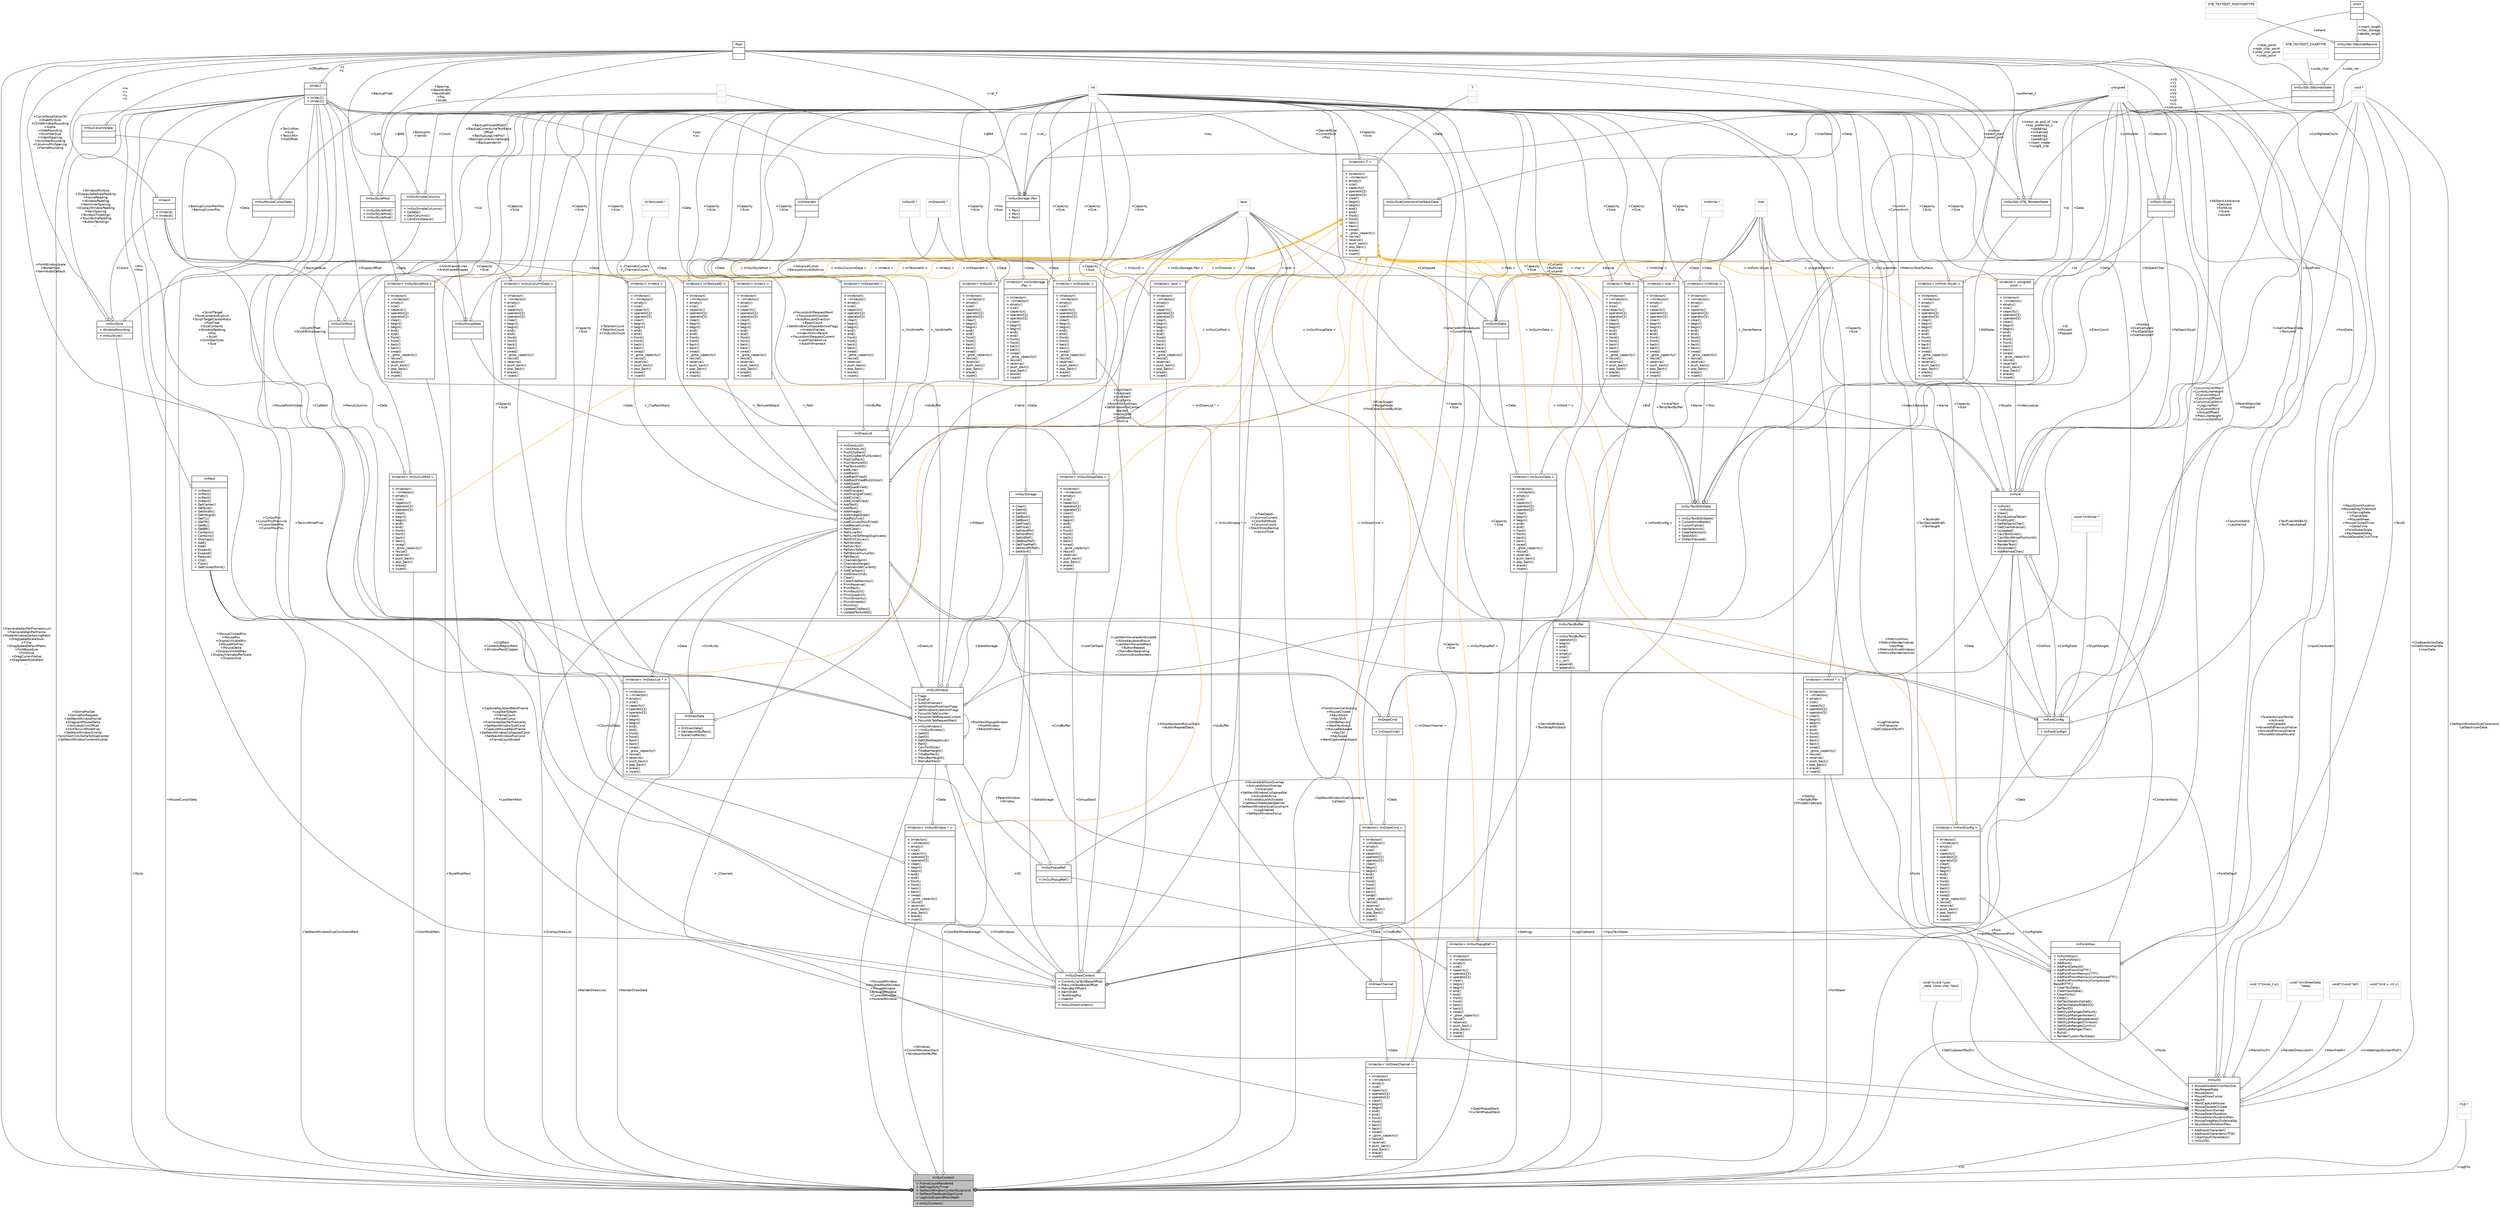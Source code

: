 digraph "ImGuiContext"
{
 // INTERACTIVE_SVG=YES
  bgcolor="transparent";
  edge [fontname="Helvetica",fontsize="10",labelfontname="Helvetica",labelfontsize="10"];
  node [fontname="Helvetica",fontsize="10",shape=record];
  Node1 [label="{ImGuiContext\n|+ FrameCountRendered\l+ SettingsDirtyTimer\l+ SetNextWindowContentSizeCond\l+ SetNextTreeNodeOpenCond\l+ LogAutoExpandMaxDepth\l|+ ImGuiContext()\l}",height=0.2,width=0.4,color="black", fillcolor="grey75", style="filled" fontcolor="black"];
  Node2 -> Node1 [color="grey25",fontsize="10",style="solid",label=" +InputTextState" ,arrowhead="odiamond",fontname="Helvetica"];
  Node2 [label="{ImGuiTextEditState\n||+ ImGuiTextEditState()\l+ CursorAnimReset()\l+ CursorClamp()\l+ HasSelection()\l+ ClearSelection()\l+ SelectAll()\l+ OnKeyPressed()\l}",height=0.2,width=0.4,color="black",URL="$d1/d10/structImGuiTextEditState.html"];
  Node3 -> Node2 [color="grey25",fontsize="10",style="solid",label=" +StbState" ,arrowhead="odiamond",fontname="Helvetica"];
  Node3 [label="{ImGuiStb::STB_TexteditState\n||}",height=0.2,width=0.4,color="black",URL="$d5/d5b/structImGuiStb_1_1STB__TexteditState.html"];
  Node4 -> Node3 [color="grey25",fontsize="10",style="solid",label=" +preferred_x" ,arrowhead="odiamond",fontname="Helvetica"];
  Node4 [label="{float\n||}",height=0.2,width=0.4,color="black",URL="$d4/dc3/classfloat.html"];
  Node5 -> Node3 [color="grey25",fontsize="10",style="solid",label=" +undostate" ,arrowhead="odiamond",fontname="Helvetica"];
  Node5 [label="{ImGuiStb::StbUndoState\n||}",height=0.2,width=0.4,color="black",URL="$db/d54/structImGuiStb_1_1StbUndoState.html"];
  Node6 -> Node5 [color="grey25",fontsize="10",style="solid",label=" +undo_char" ,arrowhead="odiamond",fontname="Helvetica"];
  Node6 [label="{STB_TEXTEDIT_CHARTYPE\n||}",height=0.2,width=0.4,color="grey75"];
  Node7 -> Node5 [color="grey25",fontsize="10",style="solid",label=" +redo_point\n+redo_char_point\n+undo_char_point\n+undo_point" ,arrowhead="odiamond",fontname="Helvetica"];
  Node7 [label="{short\n||}",height=0.2,width=0.4,color="black",URL="$dc/d10/classshort.html"];
  Node8 -> Node5 [color="grey25",fontsize="10",style="solid",label=" +undo_rec" ,arrowhead="odiamond",fontname="Helvetica"];
  Node8 [label="{ImGuiStb::StbUndoRecord\n||}",height=0.2,width=0.4,color="black",URL="$df/daa/structImGuiStb_1_1StbUndoRecord.html"];
  Node7 -> Node8 [color="grey25",fontsize="10",style="solid",label=" +insert_length\n+char_storage\n+delete_length" ,arrowhead="odiamond",fontname="Helvetica"];
  Node9 -> Node8 [color="grey25",fontsize="10",style="solid",label=" +where" ,arrowhead="odiamond",fontname="Helvetica"];
  Node9 [label="{STB_TEXTEDIT_POSITIONTYPE\n||}",height=0.2,width=0.4,color="grey75"];
  Node10 -> Node3 [color="grey25",fontsize="10",style="solid",label=" +cursor\n+select_start\n+select_end" ,arrowhead="odiamond",fontname="Helvetica"];
  Node10 [label="{int\n||}",height=0.2,width=0.4,color="grey75"];
  Node11 -> Node3 [color="grey25",fontsize="10",style="solid",label=" +cursor_at_end_of_line\n+has_preferred_x\n+padding1\n+initialized\n+padding2\n+padding3\n+insert_mode\n+single_line" ,arrowhead="odiamond",fontname="Helvetica"];
  Node11 [label="{unsigned\n||}",height=0.2,width=0.4,color="grey75"];
  Node4 -> Node2 [color="grey25",fontsize="10",style="solid",label=" +ScrollX\n+CursorAnim" ,arrowhead="odiamond",fontname="Helvetica"];
  Node10 -> Node2 [color="grey25",fontsize="10",style="solid",label=" +CurLenA\n+BufSizeA\n+CurLenW" ,arrowhead="odiamond",fontname="Helvetica"];
  Node12 -> Node2 [color="grey25",fontsize="10",style="solid",label=" +SelectedAllMouseLock\n+CursorFollow" ,arrowhead="odiamond",fontname="Helvetica"];
  Node12 [label="{bool\n||}",height=0.2,width=0.4,color="grey75"];
  Node13 -> Node2 [color="grey25",fontsize="10",style="solid",label=" +InitialText\n+TempTextBuffer" ,arrowhead="odiamond",fontname="Helvetica"];
  Node13 [label="{ImVector\< char \>\n||+ ImVector()\l+ ~ImVector()\l+ empty()\l+ size()\l+ capacity()\l+ operator[]()\l+ operator[]()\l+ clear()\l+ begin()\l+ begin()\l+ end()\l+ end()\l+ front()\l+ front()\l+ back()\l+ back()\l+ swap()\l+ _grow_capacity()\l+ resize()\l+ reserve()\l+ push_back()\l+ pop_back()\l+ erase()\l+ insert()\l}",height=0.2,width=0.4,color="black",URL="$d3/d32/classImVector.html"];
  Node14 -> Node13 [color="grey25",fontsize="10",style="solid",label=" +Data" ,arrowhead="odiamond",fontname="Helvetica"];
  Node14 [label="{char\n||}",height=0.2,width=0.4,color="grey75"];
  Node10 -> Node13 [color="grey25",fontsize="10",style="solid",label=" +Capacity\n+Size" ,arrowhead="odiamond",fontname="Helvetica"];
  Node15 -> Node13 [dir="back",color="orange",fontsize="10",style="solid",label=" \< char \>" ,fontname="Helvetica"];
  Node15 [label="{ImVector\< T \>\n||+ ImVector()\l+ ~ImVector()\l+ empty()\l+ size()\l+ capacity()\l+ operator[]()\l+ operator[]()\l+ clear()\l+ begin()\l+ begin()\l+ end()\l+ end()\l+ front()\l+ front()\l+ back()\l+ back()\l+ swap()\l+ _grow_capacity()\l+ resize()\l+ reserve()\l+ push_back()\l+ pop_back()\l+ erase()\l+ insert()\l}",height=0.2,width=0.4,color="black",URL="$d3/d32/classImVector.html"];
  Node10 -> Node15 [color="grey25",fontsize="10",style="solid",label=" +Capacity\n+Size" ,arrowhead="odiamond",fontname="Helvetica"];
  Node16 -> Node15 [color="grey25",fontsize="10",style="solid",label=" +Data" ,arrowhead="odiamond",fontname="Helvetica"];
  Node16 [label="{T\n||}",height=0.2,width=0.4,color="grey75"];
  Node11 -> Node2 [color="grey25",fontsize="10",style="solid",label=" +Id" ,arrowhead="odiamond",fontname="Helvetica"];
  Node17 -> Node2 [color="grey25",fontsize="10",style="solid",label=" +Text" ,arrowhead="odiamond",fontname="Helvetica"];
  Node17 [label="{ImVector\< ImWchar \>\n||+ ImVector()\l+ ~ImVector()\l+ empty()\l+ size()\l+ capacity()\l+ operator[]()\l+ operator[]()\l+ clear()\l+ begin()\l+ begin()\l+ end()\l+ end()\l+ front()\l+ front()\l+ back()\l+ back()\l+ swap()\l+ _grow_capacity()\l+ resize()\l+ reserve()\l+ push_back()\l+ pop_back()\l+ erase()\l+ insert()\l}",height=0.2,width=0.4,color="black",URL="$d3/d32/classImVector.html"];
  Node18 -> Node17 [color="grey25",fontsize="10",style="solid",label=" +Data" ,arrowhead="odiamond",fontname="Helvetica"];
  Node18 [label="{ImWchar *\n||}",height=0.2,width=0.4,color="grey75"];
  Node10 -> Node17 [color="grey25",fontsize="10",style="solid",label=" +Capacity\n+Size" ,arrowhead="odiamond",fontname="Helvetica"];
  Node15 -> Node17 [dir="back",color="orange",fontsize="10",style="solid",label=" \< ImWchar \>" ,fontname="Helvetica"];
  Node19 -> Node1 [color="grey25",fontsize="10",style="solid",label=" +FontStack" ,arrowhead="odiamond",fontname="Helvetica"];
  Node19 [label="{ImVector\< ImFont * \>\n||+ ImVector()\l+ ~ImVector()\l+ empty()\l+ size()\l+ capacity()\l+ operator[]()\l+ operator[]()\l+ clear()\l+ begin()\l+ begin()\l+ end()\l+ end()\l+ front()\l+ front()\l+ back()\l+ back()\l+ swap()\l+ _grow_capacity()\l+ resize()\l+ reserve()\l+ push_back()\l+ pop_back()\l+ erase()\l+ insert()\l}",height=0.2,width=0.4,color="black",URL="$d3/d32/classImVector.html"];
  Node10 -> Node19 [color="grey25",fontsize="10",style="solid",label=" +Capacity\n+Size" ,arrowhead="odiamond",fontname="Helvetica"];
  Node20 -> Node19 [color="grey25",fontsize="10",style="solid",label=" +Data" ,arrowhead="odiamond",fontname="Helvetica"];
  Node20 [label="{ImFont\n||+ ImFont()\l+ ~ImFont()\l+ Clear()\l+ BuildLookupTable()\l+ FindGlyph()\l+ SetFallbackChar()\l+ GetCharAdvance()\l+ IsLoaded()\l+ CalcTextSizeA()\l+ CalcWordWrapPositionA()\l+ RenderChar()\l+ RenderText()\l+ GrowIndex()\l+ AddRemapChar()\l}",height=0.2,width=0.4,color="black",URL="$dd/d61/structImFont.html"];
  Node21 -> Node20 [color="grey25",fontsize="10",style="solid",label=" +FallbackGlyph" ,arrowhead="odiamond",fontname="Helvetica"];
  Node21 [label="{ImFont::Glyph\n||}",height=0.2,width=0.4,color="black",URL="$d2/d82/structImFont_1_1Glyph.html"];
  Node4 -> Node21 [color="grey25",fontsize="10",style="solid",label=" +Y0\n+Y1\n+X0\n+X1\n+V0\n+V1\n+U0\n+U1\n+XAdvance" ,arrowhead="odiamond",fontname="Helvetica"];
  Node11 -> Node21 [color="grey25",fontsize="10",style="solid",label=" +Codepoint" ,arrowhead="odiamond",fontname="Helvetica"];
  Node22 -> Node20 [color="grey25",fontsize="10",style="solid",label=" +DisplayOffset" ,arrowhead="odiamond",fontname="Helvetica"];
  Node22 [label="{ImVec2\n||+ ImVec2()\l+ ImVec2()\l}",height=0.2,width=0.4,color="black",URL="$d3/dc2/structImVec2.html"];
  Node4 -> Node22 [color="grey25",fontsize="10",style="solid",label=" +x\n+y" ,arrowhead="odiamond",fontname="Helvetica"];
  Node23 -> Node20 [color="grey25",fontsize="10",style="solid",label=" +Glyphs" ,arrowhead="odiamond",fontname="Helvetica"];
  Node23 [label="{ImVector\< ImFont::Glyph \>\n||+ ImVector()\l+ ~ImVector()\l+ empty()\l+ size()\l+ capacity()\l+ operator[]()\l+ operator[]()\l+ clear()\l+ begin()\l+ begin()\l+ end()\l+ end()\l+ front()\l+ front()\l+ back()\l+ back()\l+ swap()\l+ _grow_capacity()\l+ resize()\l+ reserve()\l+ push_back()\l+ pop_back()\l+ erase()\l+ insert()\l}",height=0.2,width=0.4,color="black",URL="$d3/d32/classImVector.html"];
  Node21 -> Node23 [color="grey25",fontsize="10",style="solid",label=" +Data" ,arrowhead="odiamond",fontname="Helvetica"];
  Node10 -> Node23 [color="grey25",fontsize="10",style="solid",label=" +Capacity\n+Size" ,arrowhead="odiamond",fontname="Helvetica"];
  Node15 -> Node23 [dir="back",color="orange",fontsize="10",style="solid",label=" \< ImFont::Glyph \>" ,fontname="Helvetica"];
  Node24 -> Node20 [color="grey25",fontsize="10",style="solid",label=" +IndexLookup" ,arrowhead="odiamond",fontname="Helvetica"];
  Node24 [label="{ImVector\< unsigned\l short \>\n||+ ImVector()\l+ ~ImVector()\l+ empty()\l+ size()\l+ capacity()\l+ operator[]()\l+ operator[]()\l+ clear()\l+ begin()\l+ begin()\l+ end()\l+ end()\l+ front()\l+ front()\l+ back()\l+ back()\l+ swap()\l+ _grow_capacity()\l+ resize()\l+ reserve()\l+ push_back()\l+ pop_back()\l+ erase()\l+ insert()\l}",height=0.2,width=0.4,color="black",URL="$d3/d32/classImVector.html"];
  Node10 -> Node24 [color="grey25",fontsize="10",style="solid",label=" +Capacity\n+Size" ,arrowhead="odiamond",fontname="Helvetica"];
  Node11 -> Node24 [color="grey25",fontsize="10",style="solid",label=" +Data" ,arrowhead="odiamond",fontname="Helvetica"];
  Node15 -> Node24 [dir="back",color="orange",fontsize="10",style="solid",label=" \< unsigned short \>" ,fontname="Helvetica"];
  Node7 -> Node20 [color="grey25",fontsize="10",style="solid",label=" +ConfigDataCount" ,arrowhead="odiamond",fontname="Helvetica"];
  Node4 -> Node20 [color="grey25",fontsize="10",style="solid",label=" +FallbackXAdvance\n+Descent\n+FontSize\n+Scale\n+Ascent" ,arrowhead="odiamond",fontname="Helvetica"];
  Node25 -> Node20 [color="grey25",fontsize="10",style="solid",label=" +ConfigData" ,arrowhead="odiamond",fontname="Helvetica"];
  Node25 [label="{ImFontConfig\n||+ ImFontConfig()\l}",height=0.2,width=0.4,color="black",URL="$df/d67/structImFontConfig.html"];
  Node22 -> Node25 [color="grey25",fontsize="10",style="solid",label=" +GlyphOffset\n+GlyphExtraSpacing" ,arrowhead="odiamond",fontname="Helvetica"];
  Node14 -> Node25 [color="grey25",fontsize="10",style="solid",label=" +Name" ,arrowhead="odiamond",fontname="Helvetica"];
  Node4 -> Node25 [color="grey25",fontsize="10",style="solid",label=" +SizePixels" ,arrowhead="odiamond",fontname="Helvetica"];
  Node26 -> Node25 [color="grey25",fontsize="10",style="solid",label=" +GlyphRanges" ,arrowhead="odiamond",fontname="Helvetica"];
  Node26 [label="{const ImWchar *\n||}",height=0.2,width=0.4,color="grey75"];
  Node10 -> Node25 [color="grey25",fontsize="10",style="solid",label=" +FontNo\n+OversampleV\n+FontDataSize\n+OversampleH" ,arrowhead="odiamond",fontname="Helvetica"];
  Node12 -> Node25 [color="grey25",fontsize="10",style="solid",label=" +PixelSnapH\n+MergeMode\n+FontDataOwnedByAtlas" ,arrowhead="odiamond",fontname="Helvetica"];
  Node20 -> Node25 [color="grey25",fontsize="10",style="solid",label=" +DstFont" ,arrowhead="odiamond",fontname="Helvetica"];
  Node27 -> Node25 [color="grey25",fontsize="10",style="solid",label=" +FontData" ,arrowhead="odiamond",fontname="Helvetica"];
  Node27 [label="{void *\n||}",height=0.2,width=0.4,color="grey75"];
  Node10 -> Node20 [color="grey25",fontsize="10",style="solid",label=" +MetricsTotalSurface" ,arrowhead="odiamond",fontname="Helvetica"];
  Node28 -> Node20 [color="grey25",fontsize="10",style="solid",label=" +ContainerAtlas" ,arrowhead="odiamond",fontname="Helvetica"];
  Node28 [label="{ImFontAtlas\n||+ ImFontAtlas()\l+ ~ImFontAtlas()\l+ AddFont()\l+ AddFontDefault()\l+ AddFontFromFileTTF()\l+ AddFontFromMemoryTTF()\l+ AddFontFromMemoryCompressedTTF()\l+ AddFontFromMemoryCompressed\lBase85TTF()\l+ ClearTexData()\l+ ClearInputData()\l+ ClearFonts()\l+ Clear()\l+ GetTexDataAsAlpha8()\l+ GetTexDataAsRGBA32()\l+ SetTexID()\l+ GetGlyphRangesDefault()\l+ GetGlyphRangesKorean()\l+ GetGlyphRangesJapanese()\l+ GetGlyphRangesChinese()\l+ GetGlyphRangesCyrillic()\l+ GetGlyphRangesThai()\l+ Build()\l+ RenderCustomTexData()\l}",height=0.2,width=0.4,color="black",URL="$dc/d21/structImFontAtlas.html"];
  Node19 -> Node28 [color="grey25",fontsize="10",style="solid",label=" +Fonts" ,arrowhead="odiamond",fontname="Helvetica"];
  Node22 -> Node28 [color="grey25",fontsize="10",style="solid",label=" +TexUvWhitePixel" ,arrowhead="odiamond",fontname="Helvetica"];
  Node10 -> Node28 [color="grey25",fontsize="10",style="solid",label=" +TexWidth\n+TexDesiredWidth\n+TexHeight" ,arrowhead="odiamond",fontname="Helvetica"];
  Node29 -> Node28 [color="grey25",fontsize="10",style="solid",label=" +ConfigData" ,arrowhead="odiamond",fontname="Helvetica"];
  Node29 [label="{ImVector\< ImFontConfig \>\n||+ ImVector()\l+ ~ImVector()\l+ empty()\l+ size()\l+ capacity()\l+ operator[]()\l+ operator[]()\l+ clear()\l+ begin()\l+ begin()\l+ end()\l+ end()\l+ front()\l+ front()\l+ back()\l+ back()\l+ swap()\l+ _grow_capacity()\l+ resize()\l+ reserve()\l+ push_back()\l+ pop_back()\l+ erase()\l+ insert()\l}",height=0.2,width=0.4,color="black",URL="$d3/d32/classImVector.html"];
  Node25 -> Node29 [color="grey25",fontsize="10",style="solid",label=" +Data" ,arrowhead="odiamond",fontname="Helvetica"];
  Node10 -> Node29 [color="grey25",fontsize="10",style="solid",label=" +Capacity\n+Size" ,arrowhead="odiamond",fontname="Helvetica"];
  Node15 -> Node29 [dir="back",color="orange",fontsize="10",style="solid",label=" \< ImFontConfig \>" ,fontname="Helvetica"];
  Node11 -> Node28 [color="grey25",fontsize="10",style="solid",label=" +TexPixelsRGBA32\n+TexPixelsAlpha8" ,arrowhead="odiamond",fontname="Helvetica"];
  Node27 -> Node28 [color="grey25",fontsize="10",style="solid",label=" +TexID" ,arrowhead="odiamond",fontname="Helvetica"];
  Node11 -> Node20 [color="grey25",fontsize="10",style="solid",label=" +FallbackChar" ,arrowhead="odiamond",fontname="Helvetica"];
  Node30 -> Node20 [color="grey25",fontsize="10",style="solid",label=" +IndexXAdvance" ,arrowhead="odiamond",fontname="Helvetica"];
  Node30 [label="{ImVector\< float \>\n||+ ImVector()\l+ ~ImVector()\l+ empty()\l+ size()\l+ capacity()\l+ operator[]()\l+ operator[]()\l+ clear()\l+ begin()\l+ begin()\l+ end()\l+ end()\l+ front()\l+ front()\l+ back()\l+ back()\l+ swap()\l+ _grow_capacity()\l+ resize()\l+ reserve()\l+ push_back()\l+ pop_back()\l+ erase()\l+ insert()\l}",height=0.2,width=0.4,color="black",URL="$d3/d32/classImVector.html"];
  Node4 -> Node30 [color="grey25",fontsize="10",style="solid",label=" +Data" ,arrowhead="odiamond",fontname="Helvetica"];
  Node10 -> Node30 [color="grey25",fontsize="10",style="solid",label=" +Capacity\n+Size" ,arrowhead="odiamond",fontname="Helvetica"];
  Node15 -> Node30 [dir="back",color="orange",fontsize="10",style="solid",label=" \< float \>" ,fontname="Helvetica"];
  Node15 -> Node19 [dir="back",color="orange",fontsize="10",style="solid",label=" \< ImFont * \>" ,fontname="Helvetica"];
  Node31 -> Node1 [color="grey25",fontsize="10",style="solid",label=" +OpenPopupStack\n+CurrentPopupStack" ,arrowhead="odiamond",fontname="Helvetica"];
  Node31 [label="{ImVector\< ImGuiPopupRef \>\n||+ ImVector()\l+ ~ImVector()\l+ empty()\l+ size()\l+ capacity()\l+ operator[]()\l+ operator[]()\l+ clear()\l+ begin()\l+ begin()\l+ end()\l+ end()\l+ front()\l+ front()\l+ back()\l+ back()\l+ swap()\l+ _grow_capacity()\l+ resize()\l+ reserve()\l+ push_back()\l+ pop_back()\l+ erase()\l+ insert()\l}",height=0.2,width=0.4,color="black",URL="$d3/d32/classImVector.html"];
  Node32 -> Node31 [color="grey25",fontsize="10",style="solid",label=" +Data" ,arrowhead="odiamond",fontname="Helvetica"];
  Node32 [label="{ImGuiPopupRef\n||+ ImGuiPopupRef()\l}",height=0.2,width=0.4,color="black",URL="$d1/d2b/structImGuiPopupRef.html"];
  Node22 -> Node32 [color="grey25",fontsize="10",style="solid",label=" +MousePosOnOpen" ,arrowhead="odiamond",fontname="Helvetica"];
  Node11 -> Node32 [color="grey25",fontsize="10",style="solid",label=" +ParentMenuSet\n+PopupId" ,arrowhead="odiamond",fontname="Helvetica"];
  Node33 -> Node32 [color="grey25",fontsize="10",style="solid",label=" +ParentWindow\n+Window" ,arrowhead="odiamond",fontname="Helvetica"];
  Node33 [label="{ImGuiWindow\n|+ Flags\l+ SizeFull\l+ AutoFitFramesY\l+ SetWindowPosAllowFlags\l+ SetWindowSizeAllowFlags\l+ FocusIdxTabCounter\l+ FocusIdxTabRequestCurrent\l+ FocusIdxTabRequestNext\l|+ ImGuiWindow()\l+ ~ImGuiWindow()\l+ GetID()\l+ GetID()\l+ GetIDNoKeepAlive()\l+ Rect()\l+ CalcFontSize()\l+ TitleBarHeight()\l+ TitleBarRect()\l+ MenuBarHeight()\l+ MenuBarRect()\l}",height=0.2,width=0.4,color="black",URL="$df/d95/structImGuiWindow.html"];
  Node34 -> Node33 [color="grey25",fontsize="10",style="solid",label=" +StateStorage" ,arrowhead="odiamond",fontname="Helvetica"];
  Node34 [label="{ImGuiStorage\n||+ Clear()\l+ GetInt()\l+ SetInt()\l+ GetBool()\l+ SetBool()\l+ GetFloat()\l+ SetFloat()\l+ GetVoidPtr()\l+ SetVoidPtr()\l+ GetIntRef()\l+ GetBoolRef()\l+ GetFloatRef()\l+ GetVoidPtrRef()\l+ SetAllInt()\l}",height=0.2,width=0.4,color="black",URL="$d5/d44/structImGuiStorage.html"];
  Node35 -> Node34 [color="grey25",fontsize="10",style="solid",label=" +Data" ,arrowhead="odiamond",fontname="Helvetica"];
  Node35 [label="{ImVector\< ImGuiStorage\l::Pair \>\n||+ ImVector()\l+ ~ImVector()\l+ empty()\l+ size()\l+ capacity()\l+ operator[]()\l+ operator[]()\l+ clear()\l+ begin()\l+ begin()\l+ end()\l+ end()\l+ front()\l+ front()\l+ back()\l+ back()\l+ swap()\l+ _grow_capacity()\l+ resize()\l+ reserve()\l+ push_back()\l+ pop_back()\l+ erase()\l+ insert()\l}",height=0.2,width=0.4,color="black",URL="$d3/d32/classImVector.html"];
  Node36 -> Node35 [color="grey25",fontsize="10",style="solid",label=" +Data" ,arrowhead="odiamond",fontname="Helvetica"];
  Node36 [label="{ImGuiStorage::Pair\n||+ Pair()\l+ Pair()\l+ Pair()\l}",height=0.2,width=0.4,color="black",URL="$d3/d51/structImGuiStorage_1_1Pair.html"];
  Node4 -> Node36 [color="grey25",fontsize="10",style="solid",label=" +val_f" ,arrowhead="odiamond",fontname="Helvetica"];
  Node10 -> Node36 [color="grey25",fontsize="10",style="solid",label=" +val_i" ,arrowhead="odiamond",fontname="Helvetica"];
  Node37 -> Node36 [color="grey25",fontsize="10",style="solid",label=" +@64" ,arrowhead="odiamond",fontname="Helvetica"];
  Node37 [label="{\n||}",height=0.2,width=0.4,color="grey75"];
  Node11 -> Node36 [color="grey25",fontsize="10",style="solid",label=" +key" ,arrowhead="odiamond",fontname="Helvetica"];
  Node27 -> Node36 [color="grey25",fontsize="10",style="solid",label=" +val_p" ,arrowhead="odiamond",fontname="Helvetica"];
  Node10 -> Node35 [color="grey25",fontsize="10",style="solid",label=" +Capacity\n+Size" ,arrowhead="odiamond",fontname="Helvetica"];
  Node15 -> Node35 [dir="back",color="orange",fontsize="10",style="solid",label=" \< ImGuiStorage::Pair \>" ,fontname="Helvetica"];
  Node38 -> Node33 [color="grey25",fontsize="10",style="solid",label=" +DC" ,arrowhead="odiamond",fontname="Helvetica"];
  Node38 [label="{ImGuiDrawContext\n|+ CurrentLineTextBaseOffset\l+ PrevLineTextBaseOffset\l+ MenuBarOffsetX\l+ ItemWidth\l+ TextWrapPos\l+ IndentX\l|+ ImGuiDrawContext()\l}",height=0.2,width=0.4,color="black",URL="$d1/d5f/structImGuiDrawContext.html"];
  Node39 -> Node38 [color="grey25",fontsize="10",style="solid",label=" +AllowKeyboardFocusStack\n+ButtonRepeatStack" ,arrowhead="odiamond",fontname="Helvetica"];
  Node39 [label="{ImVector\< bool \>\n||+ ImVector()\l+ ~ImVector()\l+ empty()\l+ size()\l+ capacity()\l+ operator[]()\l+ operator[]()\l+ clear()\l+ begin()\l+ begin()\l+ end()\l+ end()\l+ front()\l+ front()\l+ back()\l+ back()\l+ swap()\l+ _grow_capacity()\l+ resize()\l+ reserve()\l+ push_back()\l+ pop_back()\l+ erase()\l+ insert()\l}",height=0.2,width=0.4,color="black",URL="$d3/d32/classImVector.html"];
  Node10 -> Node39 [color="grey25",fontsize="10",style="solid",label=" +Capacity\n+Size" ,arrowhead="odiamond",fontname="Helvetica"];
  Node12 -> Node39 [color="grey25",fontsize="10",style="solid",label=" +Data" ,arrowhead="odiamond",fontname="Helvetica"];
  Node15 -> Node39 [dir="back",color="orange",fontsize="10",style="solid",label=" \< bool \>" ,fontname="Helvetica"];
  Node40 -> Node38 [color="grey25",fontsize="10",style="solid",label=" +ColumnsData" ,arrowhead="odiamond",fontname="Helvetica"];
  Node40 [label="{ImVector\< ImGuiColumnData \>\n||+ ImVector()\l+ ~ImVector()\l+ empty()\l+ size()\l+ capacity()\l+ operator[]()\l+ operator[]()\l+ clear()\l+ begin()\l+ begin()\l+ end()\l+ end()\l+ front()\l+ front()\l+ back()\l+ back()\l+ swap()\l+ _grow_capacity()\l+ resize()\l+ reserve()\l+ push_back()\l+ pop_back()\l+ erase()\l+ insert()\l}",height=0.2,width=0.4,color="black",URL="$d3/d32/classImVector.html"];
  Node10 -> Node40 [color="grey25",fontsize="10",style="solid",label=" +Capacity\n+Size" ,arrowhead="odiamond",fontname="Helvetica"];
  Node41 -> Node40 [color="grey25",fontsize="10",style="solid",label=" +Data" ,arrowhead="odiamond",fontname="Helvetica"];
  Node41 [label="{ImGuiColumnData\n||}",height=0.2,width=0.4,color="black",URL="$d9/d41/structImGuiColumnData.html"];
  Node4 -> Node41 [color="grey25",fontsize="10",style="solid",label=" +OffsetNorm" ,arrowhead="odiamond",fontname="Helvetica"];
  Node15 -> Node40 [dir="back",color="orange",fontsize="10",style="solid",label=" \< ImGuiColumnData \>" ,fontname="Helvetica"];
  Node42 -> Node38 [color="grey25",fontsize="10",style="solid",label=" +GroupStack" ,arrowhead="odiamond",fontname="Helvetica"];
  Node42 [label="{ImVector\< ImGuiGroupData \>\n||+ ImVector()\l+ ~ImVector()\l+ empty()\l+ size()\l+ capacity()\l+ operator[]()\l+ operator[]()\l+ clear()\l+ begin()\l+ begin()\l+ end()\l+ end()\l+ front()\l+ front()\l+ back()\l+ back()\l+ swap()\l+ _grow_capacity()\l+ resize()\l+ reserve()\l+ push_back()\l+ pop_back()\l+ erase()\l+ insert()\l}",height=0.2,width=0.4,color="black",URL="$d3/d32/classImVector.html"];
  Node10 -> Node42 [color="grey25",fontsize="10",style="solid",label=" +Capacity\n+Size" ,arrowhead="odiamond",fontname="Helvetica"];
  Node43 -> Node42 [color="grey25",fontsize="10",style="solid",label=" +Data" ,arrowhead="odiamond",fontname="Helvetica"];
  Node43 [label="{ImGuiGroupData\n||}",height=0.2,width=0.4,color="black",URL="$d0/dea/structImGuiGroupData.html"];
  Node22 -> Node43 [color="grey25",fontsize="10",style="solid",label=" +BackupCursorMaxPos\n+BackupCursorPos" ,arrowhead="odiamond",fontname="Helvetica"];
  Node4 -> Node43 [color="grey25",fontsize="10",style="solid",label=" +BackupGroupOffsetX\n+BackupCurrentLineTextBase\lOffset\n+BackupLogLinePosY\n+BackupCurrentLineHeight\n+BackupIndentX" ,arrowhead="odiamond",fontname="Helvetica"];
  Node12 -> Node43 [color="grey25",fontsize="10",style="solid",label=" +AdvanceCursor\n+BackupActiveIdIsAlive" ,arrowhead="odiamond",fontname="Helvetica"];
  Node15 -> Node42 [dir="back",color="orange",fontsize="10",style="solid",label=" \< ImGuiGroupData \>" ,fontname="Helvetica"];
  Node34 -> Node38 [color="grey25",fontsize="10",style="solid",label=" +StateStorage" ,arrowhead="odiamond",fontname="Helvetica"];
  Node22 -> Node38 [color="grey25",fontsize="10",style="solid",label=" +CursorPos\n+CursorPosPrevLine\n+CursorStartPos\n+CursorMaxPos" ,arrowhead="odiamond",fontname="Helvetica"];
  Node44 -> Node38 [color="grey25",fontsize="10",style="solid",label=" +LastItemRect" ,arrowhead="odiamond",fontname="Helvetica"];
  Node44 [label="{ImRect\n||+ ImRect()\l+ ImRect()\l+ ImRect()\l+ ImRect()\l+ GetCenter()\l+ GetSize()\l+ GetWidth()\l+ GetHeight()\l+ GetTL()\l+ GetTR()\l+ GetBL()\l+ GetBR()\l+ Contains()\l+ Contains()\l+ Overlaps()\l+ Add()\l+ Add()\l+ Expand()\l+ Expand()\l+ Reduce()\l+ Clip()\l+ Floor()\l+ GetClosestPoint()\l}",height=0.2,width=0.4,color="black",URL="$de/d50/structImRect.html"];
  Node22 -> Node44 [color="grey25",fontsize="10",style="solid",label=" +Min\n+Max" ,arrowhead="odiamond",fontname="Helvetica"];
  Node4 -> Node38 [color="grey25",fontsize="10",style="solid",label=" +ColumnsCellMaxY\n+CurrentLineHeight\n+ColumnsMaxX\n+ColumnsOffsetX\n+ColumnsCellMinY\n+LogLinePosY\n+ColumnsMinX\n+GroupOffsetX\n+PrevLineHeight\n+ColumnsStartPosY\n..." ,arrowhead="odiamond",fontname="Helvetica"];
  Node10 -> Node38 [color="grey25",fontsize="10",style="solid",label=" +TreeDepth\n+ColumnsCurrent\n+ColorEditMode\n+ColumnsCount\n+StackSizesBackup\n+LayoutType" ,arrowhead="odiamond",fontname="Helvetica"];
  Node12 -> Node38 [color="grey25",fontsize="10",style="solid",label=" +LastItemHoveredAndUsable\n+AllowKeyboardFocus\n+LastItemHoveredRect\n+ButtonRepeat\n+MenuBarAppending\n+ColumnsShowBorders" ,arrowhead="odiamond",fontname="Helvetica"];
  Node45 -> Node38 [color="grey25",fontsize="10",style="solid",label=" +ChildWindows" ,arrowhead="odiamond",fontname="Helvetica"];
  Node45 [label="{ImVector\< ImGuiWindow * \>\n||+ ImVector()\l+ ~ImVector()\l+ empty()\l+ size()\l+ capacity()\l+ operator[]()\l+ operator[]()\l+ clear()\l+ begin()\l+ begin()\l+ end()\l+ end()\l+ front()\l+ front()\l+ back()\l+ back()\l+ swap()\l+ _grow_capacity()\l+ resize()\l+ reserve()\l+ push_back()\l+ pop_back()\l+ erase()\l+ insert()\l}",height=0.2,width=0.4,color="black",URL="$d3/d32/classImVector.html"];
  Node10 -> Node45 [color="grey25",fontsize="10",style="solid",label=" +Capacity\n+Size" ,arrowhead="odiamond",fontname="Helvetica"];
  Node33 -> Node45 [color="grey25",fontsize="10",style="solid",label=" +Data" ,arrowhead="odiamond",fontname="Helvetica"];
  Node15 -> Node45 [dir="back",color="orange",fontsize="10",style="solid",label=" \< ImGuiWindow * \>" ,fontname="Helvetica"];
  Node30 -> Node38 [color="grey25",fontsize="10",style="solid",label=" +ItemWidthStack\n+TextWrapPosStack" ,arrowhead="odiamond",fontname="Helvetica"];
  Node11 -> Node38 [color="grey25",fontsize="10",style="solid",label=" +ColumnsSetId\n+LastItemId" ,arrowhead="odiamond",fontname="Helvetica"];
  Node22 -> Node33 [color="grey25",fontsize="10",style="solid",label=" +ScrollTarget\n+SizeContentsExplicit\n+ScrollTargetCenterRatio\n+PosFloat\n+SizeContents\n+WindowPadding\n+Pos\n+Scroll\n+ScrollbarSizes\n+Size\n..." ,arrowhead="odiamond",fontname="Helvetica"];
  Node44 -> Node33 [color="grey25",fontsize="10",style="solid",label=" +ClipRect\n+ContentsRegionRect\n+WindowRectClipped" ,arrowhead="odiamond",fontname="Helvetica"];
  Node4 -> Node33 [color="grey25",fontsize="10",style="solid",label=" +FontWindowScale\n+BorderSize\n+ItemWidthDefault" ,arrowhead="odiamond",fontname="Helvetica"];
  Node14 -> Node33 [color="grey25",fontsize="10",style="solid",label=" +Name" ,arrowhead="odiamond",fontname="Helvetica"];
  Node46 -> Node33 [color="grey25",fontsize="10",style="solid",label=" +IDStack" ,arrowhead="odiamond",fontname="Helvetica"];
  Node46 [label="{ImVector\< ImGuiID \>\n||+ ImVector()\l+ ~ImVector()\l+ empty()\l+ size()\l+ capacity()\l+ operator[]()\l+ operator[]()\l+ clear()\l+ begin()\l+ begin()\l+ end()\l+ end()\l+ front()\l+ front()\l+ back()\l+ back()\l+ swap()\l+ _grow_capacity()\l+ resize()\l+ reserve()\l+ push_back()\l+ pop_back()\l+ erase()\l+ insert()\l}",height=0.2,width=0.4,color="black",URL="$d3/d32/classImVector.html"];
  Node47 -> Node46 [color="grey25",fontsize="10",style="solid",label=" +Data" ,arrowhead="odiamond",fontname="Helvetica"];
  Node47 [label="{ImGuiID *\n||}",height=0.2,width=0.4,color="grey75"];
  Node10 -> Node46 [color="grey25",fontsize="10",style="solid",label=" +Capacity\n+Size" ,arrowhead="odiamond",fontname="Helvetica"];
  Node15 -> Node46 [dir="back",color="orange",fontsize="10",style="solid",label=" \< ImGuiID \>" ,fontname="Helvetica"];
  Node10 -> Node33 [color="grey25",fontsize="10",style="solid",label=" +FocusIdxAllRequestNext\n+FocusIdxAllCounter\n+AutoPosLastDirection\n+BeginCount\n+SetWindowCollapsedAllowFlags\n+HiddenFrames\n+IndexWithinParent\n+FocusIdxAllRequestCurrent\n+LastFrameActive\n+AutoFitFramesX\n..." ,arrowhead="odiamond",fontname="Helvetica"];
  Node12 -> Node33 [color="grey25",fontsize="10",style="solid",label=" +ScrollbarX\n+Accessed\n+ScrollbarY\n+SkipItems\n+AutoFitOnlyGrows\n+SetWindowPosCenter\lWanted\n+WasActive\n+Collapsed\n+Active" ,arrowhead="odiamond",fontname="Helvetica"];
  Node48 -> Node33 [color="grey25",fontsize="10",style="solid",label=" +MenuColumns" ,arrowhead="odiamond",fontname="Helvetica"];
  Node48 [label="{ImGuiSimpleColumns\n||+ ImGuiSimpleColumns()\l+ Update()\l+ DeclColumns()\l+ CalcExtraSpace()\l}",height=0.2,width=0.4,color="black",URL="$d8/d9e/structImGuiSimpleColumns.html"];
  Node4 -> Node48 [color="grey25",fontsize="10",style="solid",label=" +Spacing\n+NextWidths\n+NextWidth\n+Pos\n+Width" ,arrowhead="odiamond",fontname="Helvetica"];
  Node10 -> Node48 [color="grey25",fontsize="10",style="solid",label=" +Count" ,arrowhead="odiamond",fontname="Helvetica"];
  Node11 -> Node33 [color="grey25",fontsize="10",style="solid",label=" +ID\n+MoveId\n+PopupId" ,arrowhead="odiamond",fontname="Helvetica"];
  Node33 -> Node33 [color="grey25",fontsize="10",style="solid",label=" +RootNonPopupWindow\n+RootWindow\n+ParentWindow" ,arrowhead="odiamond",fontname="Helvetica"];
  Node49 -> Node33 [color="grey25",fontsize="10",style="solid",label=" +DrawList" ,arrowhead="odiamond",fontname="Helvetica"];
  Node49 [label="{ImDrawList\n||+ ImDrawList()\l+ ~ImDrawList()\l+ PushClipRect()\l+ PushClipRectFullScreen()\l+ PopClipRect()\l+ PushTextureID()\l+ PopTextureID()\l+ AddLine()\l+ AddRect()\l+ AddRectFilled()\l+ AddRectFilledMultiColor()\l+ AddQuad()\l+ AddQuadFilled()\l+ AddTriangle()\l+ AddTriangleFilled()\l+ AddCircle()\l+ AddCircleFilled()\l+ AddText()\l+ AddText()\l+ AddImage()\l+ AddImageQuad()\l+ AddPolyline()\l+ AddConvexPolyFilled()\l+ AddBezierCurve()\l+ PathClear()\l+ PathLineTo()\l+ PathLineToMergeDuplicate()\l+ PathFillConvex()\l+ PathStroke()\l+ PathArcTo()\l+ PathArcToFast()\l+ PathBezierCurveTo()\l+ PathRect()\l+ ChannelsSplit()\l+ ChannelsMerge()\l+ ChannelsSetCurrent()\l+ AddCallback()\l+ AddDrawCmd()\l+ Clear()\l+ ClearFreeMemory()\l+ PrimReserve()\l+ PrimRect()\l+ PrimRectUV()\l+ PrimQuadUV()\l+ PrimWriteVtx()\l+ PrimWriteIdx()\l+ PrimVtx()\l+ UpdateClipRect()\l+ UpdateTextureID()\l}",height=0.2,width=0.4,color="black",URL="$d2/d31/structImDrawList.html"];
  Node50 -> Node49 [color="grey25",fontsize="10",style="solid",label=" +_ClipRectStack" ,arrowhead="odiamond",fontname="Helvetica"];
  Node50 [label="{ImVector\< ImVec4 \>\n||+ ImVector()\l+ ~ImVector()\l+ empty()\l+ size()\l+ capacity()\l+ operator[]()\l+ operator[]()\l+ clear()\l+ begin()\l+ begin()\l+ end()\l+ end()\l+ front()\l+ front()\l+ back()\l+ back()\l+ swap()\l+ _grow_capacity()\l+ resize()\l+ reserve()\l+ push_back()\l+ pop_back()\l+ erase()\l+ insert()\l}",height=0.2,width=0.4,color="black",URL="$d3/d32/classImVector.html"];
  Node51 -> Node50 [color="grey25",fontsize="10",style="solid",label=" +Data" ,arrowhead="odiamond",fontname="Helvetica"];
  Node51 [label="{ImVec4\n||+ ImVec4()\l+ ImVec4()\l}",height=0.2,width=0.4,color="black",URL="$dc/dee/structImVec4.html"];
  Node4 -> Node51 [color="grey25",fontsize="10",style="solid",label=" +w\n+x\n+y\n+z" ,arrowhead="odiamond",fontname="Helvetica"];
  Node10 -> Node50 [color="grey25",fontsize="10",style="solid",label=" +Capacity\n+Size" ,arrowhead="odiamond",fontname="Helvetica"];
  Node15 -> Node50 [dir="back",color="orange",fontsize="10",style="solid",label=" \< ImVec4 \>" ,fontname="Helvetica"];
  Node52 -> Node49 [color="grey25",fontsize="10",style="solid",label=" +_IdxWritePtr" ,arrowhead="odiamond",fontname="Helvetica"];
  Node52 [label="{ImDrawIdx *\n||}",height=0.2,width=0.4,color="grey75"];
  Node53 -> Node49 [color="grey25",fontsize="10",style="solid",label=" +VtxBuffer" ,arrowhead="odiamond",fontname="Helvetica"];
  Node53 [label="{ImVector\< ImDrawVert \>\n||+ ImVector()\l+ ~ImVector()\l+ empty()\l+ size()\l+ capacity()\l+ operator[]()\l+ operator[]()\l+ clear()\l+ begin()\l+ begin()\l+ end()\l+ end()\l+ front()\l+ front()\l+ back()\l+ back()\l+ swap()\l+ _grow_capacity()\l+ resize()\l+ reserve()\l+ push_back()\l+ pop_back()\l+ erase()\l+ insert()\l}",height=0.2,width=0.4,color="black",URL="$d3/d32/classImVector.html"];
  Node10 -> Node53 [color="grey25",fontsize="10",style="solid",label=" +Capacity\n+Size" ,arrowhead="odiamond",fontname="Helvetica"];
  Node54 -> Node53 [color="grey25",fontsize="10",style="solid",label=" +Data" ,arrowhead="odiamond",fontname="Helvetica"];
  Node54 [label="{ImDrawVert\n||}",height=0.2,width=0.4,color="black",URL="$d3/dfa/structImDrawVert.html"];
  Node22 -> Node54 [color="grey25",fontsize="10",style="solid",label=" +pos\n+uv" ,arrowhead="odiamond",fontname="Helvetica"];
  Node11 -> Node54 [color="grey25",fontsize="10",style="solid",label=" +col" ,arrowhead="odiamond",fontname="Helvetica"];
  Node15 -> Node53 [dir="back",color="orange",fontsize="10",style="solid",label=" \< ImDrawVert \>" ,fontname="Helvetica"];
  Node55 -> Node49 [color="grey25",fontsize="10",style="solid",label=" +_Channels" ,arrowhead="odiamond",fontname="Helvetica"];
  Node55 [label="{ImVector\< ImDrawChannel \>\n||+ ImVector()\l+ ~ImVector()\l+ empty()\l+ size()\l+ capacity()\l+ operator[]()\l+ operator[]()\l+ clear()\l+ begin()\l+ begin()\l+ end()\l+ end()\l+ front()\l+ front()\l+ back()\l+ back()\l+ swap()\l+ _grow_capacity()\l+ resize()\l+ reserve()\l+ push_back()\l+ pop_back()\l+ erase()\l+ insert()\l}",height=0.2,width=0.4,color="black",URL="$d3/d32/classImVector.html"];
  Node10 -> Node55 [color="grey25",fontsize="10",style="solid",label=" +Capacity\n+Size" ,arrowhead="odiamond",fontname="Helvetica"];
  Node56 -> Node55 [color="grey25",fontsize="10",style="solid",label=" +Data" ,arrowhead="odiamond",fontname="Helvetica"];
  Node56 [label="{ImDrawChannel\n||}",height=0.2,width=0.4,color="black",URL="$d7/d3a/structImDrawChannel.html"];
  Node57 -> Node56 [color="grey25",fontsize="10",style="solid",label=" +CmdBuffer" ,arrowhead="odiamond",fontname="Helvetica"];
  Node57 [label="{ImVector\< ImDrawCmd \>\n||+ ImVector()\l+ ~ImVector()\l+ empty()\l+ size()\l+ capacity()\l+ operator[]()\l+ operator[]()\l+ clear()\l+ begin()\l+ begin()\l+ end()\l+ end()\l+ front()\l+ front()\l+ back()\l+ back()\l+ swap()\l+ _grow_capacity()\l+ resize()\l+ reserve()\l+ push_back()\l+ pop_back()\l+ erase()\l+ insert()\l}",height=0.2,width=0.4,color="black",URL="$d3/d32/classImVector.html"];
  Node58 -> Node57 [color="grey25",fontsize="10",style="solid",label=" +Data" ,arrowhead="odiamond",fontname="Helvetica"];
  Node58 [label="{ImDrawCmd\n||+ ImDrawCmd()\l}",height=0.2,width=0.4,color="black",URL="$d9/de6/structImDrawCmd.html"];
  Node51 -> Node58 [color="grey25",fontsize="10",style="solid",label=" +ClipRect" ,arrowhead="odiamond",fontname="Helvetica"];
  Node11 -> Node58 [color="grey25",fontsize="10",style="solid",label=" +ElemCount" ,arrowhead="odiamond",fontname="Helvetica"];
  Node27 -> Node58 [color="grey25",fontsize="10",style="solid",label=" +UserCallbackData\n+TextureId" ,arrowhead="odiamond",fontname="Helvetica"];
  Node49 -> Node58 [color="grey25",fontsize="10",style="solid",label=" +UserCallback" ,arrowhead="odiamond",fontname="Helvetica"];
  Node10 -> Node57 [color="grey25",fontsize="10",style="solid",label=" +Capacity\n+Size" ,arrowhead="odiamond",fontname="Helvetica"];
  Node15 -> Node57 [dir="back",color="orange",fontsize="10",style="solid",label=" \< ImDrawCmd \>" ,fontname="Helvetica"];
  Node59 -> Node56 [color="grey25",fontsize="10",style="solid",label=" +IdxBuffer" ,arrowhead="odiamond",fontname="Helvetica"];
  Node59 [label="{ImVector\< ImDrawIdx \>\n||+ ImVector()\l+ ~ImVector()\l+ empty()\l+ size()\l+ capacity()\l+ operator[]()\l+ operator[]()\l+ clear()\l+ begin()\l+ begin()\l+ end()\l+ end()\l+ front()\l+ front()\l+ back()\l+ back()\l+ swap()\l+ _grow_capacity()\l+ resize()\l+ reserve()\l+ push_back()\l+ pop_back()\l+ erase()\l+ insert()\l}",height=0.2,width=0.4,color="black",URL="$d3/d32/classImVector.html"];
  Node52 -> Node59 [color="grey25",fontsize="10",style="solid",label=" +Data" ,arrowhead="odiamond",fontname="Helvetica"];
  Node10 -> Node59 [color="grey25",fontsize="10",style="solid",label=" +Capacity\n+Size" ,arrowhead="odiamond",fontname="Helvetica"];
  Node15 -> Node59 [dir="back",color="orange",fontsize="10",style="solid",label=" \< ImDrawIdx \>" ,fontname="Helvetica"];
  Node15 -> Node55 [dir="back",color="orange",fontsize="10",style="solid",label=" \< ImDrawChannel \>" ,fontname="Helvetica"];
  Node60 -> Node49 [color="grey25",fontsize="10",style="solid",label=" +_Path" ,arrowhead="odiamond",fontname="Helvetica"];
  Node60 [label="{ImVector\< ImVec2 \>\n||+ ImVector()\l+ ~ImVector()\l+ empty()\l+ size()\l+ capacity()\l+ operator[]()\l+ operator[]()\l+ clear()\l+ begin()\l+ begin()\l+ end()\l+ end()\l+ front()\l+ front()\l+ back()\l+ back()\l+ swap()\l+ _grow_capacity()\l+ resize()\l+ reserve()\l+ push_back()\l+ pop_back()\l+ erase()\l+ insert()\l}",height=0.2,width=0.4,color="black",URL="$d3/d32/classImVector.html"];
  Node22 -> Node60 [color="grey25",fontsize="10",style="solid",label=" +Data" ,arrowhead="odiamond",fontname="Helvetica"];
  Node10 -> Node60 [color="grey25",fontsize="10",style="solid",label=" +Capacity\n+Size" ,arrowhead="odiamond",fontname="Helvetica"];
  Node15 -> Node60 [dir="back",color="orange",fontsize="10",style="solid",label=" \< ImVec2 \>" ,fontname="Helvetica"];
  Node14 -> Node49 [color="grey25",fontsize="10",style="solid",label=" +_OwnerName" ,arrowhead="odiamond",fontname="Helvetica"];
  Node10 -> Node49 [color="grey25",fontsize="10",style="solid",label=" +_ChannelsCurrent\n+_ChannelsCount" ,arrowhead="odiamond",fontname="Helvetica"];
  Node54 -> Node49 [color="grey25",fontsize="10",style="solid",label=" +_VtxWritePtr" ,arrowhead="odiamond",fontname="Helvetica"];
  Node57 -> Node49 [color="grey25",fontsize="10",style="solid",label=" +CmdBuffer" ,arrowhead="odiamond",fontname="Helvetica"];
  Node11 -> Node49 [color="grey25",fontsize="10",style="solid",label=" +_VtxCurrentIdx" ,arrowhead="odiamond",fontname="Helvetica"];
  Node59 -> Node49 [color="grey25",fontsize="10",style="solid",label=" +IdxBuffer" ,arrowhead="odiamond",fontname="Helvetica"];
  Node61 -> Node49 [color="grey25",fontsize="10",style="solid",label=" +_TextureIdStack" ,arrowhead="odiamond",fontname="Helvetica"];
  Node61 [label="{ImVector\< ImTextureID \>\n||+ ImVector()\l+ ~ImVector()\l+ empty()\l+ size()\l+ capacity()\l+ operator[]()\l+ operator[]()\l+ clear()\l+ begin()\l+ begin()\l+ end()\l+ end()\l+ front()\l+ front()\l+ back()\l+ back()\l+ swap()\l+ _grow_capacity()\l+ resize()\l+ reserve()\l+ push_back()\l+ pop_back()\l+ erase()\l+ insert()\l}",height=0.2,width=0.4,color="black",URL="$d3/d32/classImVector.html"];
  Node10 -> Node61 [color="grey25",fontsize="10",style="solid",label=" +Capacity\n+Size" ,arrowhead="odiamond",fontname="Helvetica"];
  Node62 -> Node61 [color="grey25",fontsize="10",style="solid",label=" +Data" ,arrowhead="odiamond",fontname="Helvetica"];
  Node62 [label="{ImTextureID *\n||}",height=0.2,width=0.4,color="grey75"];
  Node15 -> Node61 [dir="back",color="orange",fontsize="10",style="solid",label=" \< ImTextureID \>" ,fontname="Helvetica"];
  Node10 -> Node31 [color="grey25",fontsize="10",style="solid",label=" +Capacity\n+Size" ,arrowhead="odiamond",fontname="Helvetica"];
  Node15 -> Node31 [dir="back",color="orange",fontsize="10",style="solid",label=" \< ImGuiPopupRef \>" ,fontname="Helvetica"];
  Node34 -> Node1 [color="grey25",fontsize="10",style="solid",label=" +ColorEditModeStorage" ,arrowhead="odiamond",fontname="Helvetica"];
  Node22 -> Node1 [color="grey25",fontsize="10",style="solid",label=" +OsImePosSet\n+OsImePosRequest\n+SetNextWindowPosVal\n+DragLastMouseDelta\n+ActiveIdClickOffset\n+FontTexUvWhitePixel\n+SetNextWindowSizeVal\n+ScrollbarClickDeltaToGrabCenter\n+SetNextWindowContentSizeVal" ,arrowhead="odiamond",fontname="Helvetica"];
  Node63 -> Node1 [color="grey25",fontsize="10",style="solid",label=" +SetNextWindowSizeConstraint\lCallback" ,arrowhead="odiamond",fontname="Helvetica"];
  Node63 [label="{ImGuiSizeConstraintCallbackData\n||}",height=0.2,width=0.4,color="black",URL="$db/dd2/structImGuiSizeConstraintCallbackData.html"];
  Node22 -> Node63 [color="grey25",fontsize="10",style="solid",label=" +DesiredSize\n+CurrentSize\n+Pos" ,arrowhead="odiamond",fontname="Helvetica"];
  Node27 -> Node63 [color="grey25",fontsize="10",style="solid",label=" +UserData" ,arrowhead="odiamond",fontname="Helvetica"];
  Node44 -> Node1 [color="grey25",fontsize="10",style="solid",label=" +SetNextWindowSizeConstraintRect" ,arrowhead="odiamond",fontname="Helvetica"];
  Node64 -> Node1 [color="grey25",fontsize="10",style="solid",label=" +ColorModifiers" ,arrowhead="odiamond",fontname="Helvetica"];
  Node64 [label="{ImVector\< ImGuiColMod \>\n||+ ImVector()\l+ ~ImVector()\l+ empty()\l+ size()\l+ capacity()\l+ operator[]()\l+ operator[]()\l+ clear()\l+ begin()\l+ begin()\l+ end()\l+ end()\l+ front()\l+ front()\l+ back()\l+ back()\l+ swap()\l+ _grow_capacity()\l+ resize()\l+ reserve()\l+ push_back()\l+ pop_back()\l+ erase()\l+ insert()\l}",height=0.2,width=0.4,color="black",URL="$d3/d32/classImVector.html"];
  Node65 -> Node64 [color="grey25",fontsize="10",style="solid",label=" +Data" ,arrowhead="odiamond",fontname="Helvetica"];
  Node65 [label="{ImGuiColMod\n||}",height=0.2,width=0.4,color="black",URL="$d4/d50/structImGuiColMod.html"];
  Node51 -> Node65 [color="grey25",fontsize="10",style="solid",label=" +BackupValue" ,arrowhead="odiamond",fontname="Helvetica"];
  Node10 -> Node65 [color="grey25",fontsize="10",style="solid",label=" +Col" ,arrowhead="odiamond",fontname="Helvetica"];
  Node10 -> Node64 [color="grey25",fontsize="10",style="solid",label=" +Capacity\n+Size" ,arrowhead="odiamond",fontname="Helvetica"];
  Node15 -> Node64 [dir="back",color="orange",fontsize="10",style="solid",label=" \< ImGuiColMod \>" ,fontname="Helvetica"];
  Node14 -> Node1 [color="grey25",fontsize="10",style="solid",label=" +Tooltip\n+TempBuffer\n+PrivateClipboard" ,arrowhead="odiamond",fontname="Helvetica"];
  Node4 -> Node1 [color="grey25",fontsize="10",style="solid",label=" +FramerateSecPerFrameAccum\n+FramerateSecPerFrame\n+ModalWindowDarkeningRatio\n+DragSpeedScaleSlow\n+Time\n+DragSpeedDefaultRatio\n+FontBaseSize\n+FontSize\n+DragCurrentValue\n+DragSpeedScaleFast\n..." ,arrowhead="odiamond",fontname="Helvetica"];
  Node66 -> Node1 [color="grey25",fontsize="10",style="solid",label=" +IO" ,arrowhead="odiamond",fontname="Helvetica"];
  Node66 [label="{ImGuiIO\n|+ MouseDoubleClickMaxDist\l+ KeyRepeatRate\l+ MouseDown\l+ MouseDrawCursor\l+ KeyAlt\l+ WantCaptureMouse\l+ MouseDoubleClicked\l+ MouseDownOwned\l+ MouseDownDuration\l+ MouseDownDurationPrev\l+ MouseDragMaxDistanceSqr\l+ KeysDownDurationPrev\l|+ AddInputCharacter()\l+ AddInputCharactersUTF8()\l+ ClearInputCharacters()\l+ ImGuiIO()\l}",height=0.2,width=0.4,color="black",URL="$df/d8f/structImGuiIO.html"];
  Node22 -> Node66 [color="grey25",fontsize="10",style="solid",label=" +MouseClickedPos\n+MousePos\n+DisplayVisibleMin\n+MousePosPrev\n+MouseDelta\n+DisplayVisibleMax\n+DisplayFramebufferScale\n+DisplaySize" ,arrowhead="odiamond",fontname="Helvetica"];
  Node14 -> Node66 [color="grey25",fontsize="10",style="solid",label=" +LogFilename\n+IniFilename\n+GetClipboardTextFn" ,arrowhead="odiamond",fontname="Helvetica"];
  Node4 -> Node66 [color="grey25",fontsize="10",style="solid",label=" +KeysDownDuration\n+MouseDragThreshold\n+IniSavingRate\n+Framerate\n+MouseWheel\n+MouseClickedTime\n+DeltaTime\n+FontGlobalScale\n+KeyRepeatDelay\n+MouseDoubleClickTime\n..." ,arrowhead="odiamond",fontname="Helvetica"];
  Node28 -> Node66 [color="grey25",fontsize="10",style="solid",label=" +Fonts" ,arrowhead="odiamond",fontname="Helvetica"];
  Node10 -> Node66 [color="grey25",fontsize="10",style="solid",label=" +MetricsAllocs\n+MetricsRenderIndices\n+KeyMap\n+MetricsActiveWindows\n+MetricsRenderVertices" ,arrowhead="odiamond",fontname="Helvetica"];
  Node67 -> Node66 [color="grey25",fontsize="10",style="solid",label=" +MemAllocFn" ,arrowhead="odiamond",fontname="Helvetica"];
  Node67 [label="{void *(*)(size_t sz)\n||}",height=0.2,width=0.4,color="grey75"];
  Node12 -> Node66 [color="grey25",fontsize="10",style="solid",label=" +FontAllowUserScaling\n+MouseClicked\n+KeysDown\n+KeyShift\n+OSXBehaviors\n+WantTextInput\n+MouseReleased\n+KeyCtrl\n+KeySuper\n+WantCaptureKeyboard\n..." ,arrowhead="odiamond",fontname="Helvetica"];
  Node68 -> Node66 [color="grey25",fontsize="10",style="solid",label=" +RenderDrawListsFn" ,arrowhead="odiamond",fontname="Helvetica"];
  Node68 [label="{void(*)(ImDrawData\l *data)\n||}",height=0.2,width=0.4,color="grey75"];
  Node11 -> Node66 [color="grey25",fontsize="10",style="solid",label=" +InputCharacters" ,arrowhead="odiamond",fontname="Helvetica"];
  Node69 -> Node66 [color="grey25",fontsize="10",style="solid",label=" +MemFreeFn" ,arrowhead="odiamond",fontname="Helvetica"];
  Node69 [label="{void(*)(void *ptr)\n||}",height=0.2,width=0.4,color="grey75"];
  Node20 -> Node66 [color="grey25",fontsize="10",style="solid",label=" +FontDefault" ,arrowhead="odiamond",fontname="Helvetica"];
  Node27 -> Node66 [color="grey25",fontsize="10",style="solid",label=" +ClipboardUserData\n+ImeWindowHandle\n+UserData" ,arrowhead="odiamond",fontname="Helvetica"];
  Node70 -> Node66 [color="grey25",fontsize="10",style="solid",label=" +ImeSetInputScreenPosFn" ,arrowhead="odiamond",fontname="Helvetica"];
  Node70 [label="{void(*)(int x, int y)\n||}",height=0.2,width=0.4,color="grey75"];
  Node71 -> Node66 [color="grey25",fontsize="10",style="solid",label=" +SetClipboardTextFn" ,arrowhead="odiamond",fontname="Helvetica"];
  Node71 [label="{void(*)(void *user\l_data, const char *text)\n||}",height=0.2,width=0.4,color="grey75"];
  Node72 -> Node1 [color="grey25",fontsize="10",style="solid",label=" +LogClipboard" ,arrowhead="odiamond",fontname="Helvetica"];
  Node72 [label="{ImGuiTextBuffer\n||+ ImGuiTextBuffer()\l+ operator[]()\l+ begin()\l+ end()\l+ size()\l+ empty()\l+ clear()\l+ c_str()\l+ append()\l+ appendv()\l}",height=0.2,width=0.4,color="black",URL="$d2/d1d/structImGuiTextBuffer.html"];
  Node13 -> Node72 [color="grey25",fontsize="10",style="solid",label=" +Buf" ,arrowhead="odiamond",fontname="Helvetica"];
  Node73 -> Node1 [color="grey25",fontsize="10",style="solid",label=" +LogFile" ,arrowhead="odiamond",fontname="Helvetica"];
  Node73 [label="{FILE *\n||}",height=0.2,width=0.4,color="grey75"];
  Node74 -> Node1 [color="grey25",fontsize="10",style="solid",label=" +Settings" ,arrowhead="odiamond",fontname="Helvetica"];
  Node74 [label="{ImVector\< ImGuiIniData \>\n||+ ImVector()\l+ ~ImVector()\l+ empty()\l+ size()\l+ capacity()\l+ operator[]()\l+ operator[]()\l+ clear()\l+ begin()\l+ begin()\l+ end()\l+ end()\l+ front()\l+ front()\l+ back()\l+ back()\l+ swap()\l+ _grow_capacity()\l+ resize()\l+ reserve()\l+ push_back()\l+ pop_back()\l+ erase()\l+ insert()\l}",height=0.2,width=0.4,color="black",URL="$d3/d32/classImVector.html"];
  Node10 -> Node74 [color="grey25",fontsize="10",style="solid",label=" +Capacity\n+Size" ,arrowhead="odiamond",fontname="Helvetica"];
  Node75 -> Node74 [color="grey25",fontsize="10",style="solid",label=" +Data" ,arrowhead="odiamond",fontname="Helvetica"];
  Node75 [label="{ImGuiIniData\n||}",height=0.2,width=0.4,color="black",URL="$d5/d4b/structImGuiIniData.html"];
  Node22 -> Node75 [color="grey25",fontsize="10",style="solid",label=" +Pos\n+Size" ,arrowhead="odiamond",fontname="Helvetica"];
  Node14 -> Node75 [color="grey25",fontsize="10",style="solid",label=" +Name" ,arrowhead="odiamond",fontname="Helvetica"];
  Node12 -> Node75 [color="grey25",fontsize="10",style="solid",label=" +Collapsed" ,arrowhead="odiamond",fontname="Helvetica"];
  Node11 -> Node75 [color="grey25",fontsize="10",style="solid",label=" +Id" ,arrowhead="odiamond",fontname="Helvetica"];
  Node15 -> Node74 [dir="back",color="orange",fontsize="10",style="solid",label=" \< ImGuiIniData \>" ,fontname="Helvetica"];
  Node76 -> Node1 [color="grey25",fontsize="10",style="solid",label=" +RenderDrawLists" ,arrowhead="odiamond",fontname="Helvetica"];
  Node76 [label="{ImVector\< ImDrawList * \>\n||+ ImVector()\l+ ~ImVector()\l+ empty()\l+ size()\l+ capacity()\l+ operator[]()\l+ operator[]()\l+ clear()\l+ begin()\l+ begin()\l+ end()\l+ end()\l+ front()\l+ front()\l+ back()\l+ back()\l+ swap()\l+ _grow_capacity()\l+ resize()\l+ reserve()\l+ push_back()\l+ pop_back()\l+ erase()\l+ insert()\l}",height=0.2,width=0.4,color="black",URL="$d3/d32/classImVector.html"];
  Node10 -> Node76 [color="grey25",fontsize="10",style="solid",label=" +Capacity\n+Size" ,arrowhead="odiamond",fontname="Helvetica"];
  Node49 -> Node76 [color="grey25",fontsize="10",style="solid",label=" +Data" ,arrowhead="odiamond",fontname="Helvetica"];
  Node15 -> Node76 [dir="back",color="orange",fontsize="10",style="solid",label=" \< ImDrawList * \>" ,fontname="Helvetica"];
  Node10 -> Node1 [color="grey25",fontsize="10",style="solid",label=" +CaptureKeyboardNextFrame\n+LogStartDepth\n+FrameCount\n+MouseCursor\n+FramerateSecPerFrameIdx\n+SetNextWindowSizeCond\n+CaptureMouseNextFrame\n+SetNextWindowCollapsedCond\n+SetNextWindowPosCond\n+FrameCountEnded\n..." ,arrowhead="odiamond",fontname="Helvetica"];
  Node77 -> Node1 [color="grey25",fontsize="10",style="solid",label=" +Style" ,arrowhead="odiamond",fontname="Helvetica"];
  Node77 [label="{ImGuiStyle\n|+ WindowRounding\l|+ ImGuiStyle()\l}",height=0.2,width=0.4,color="black",URL="$d8/d89/structImGuiStyle.html"];
  Node22 -> Node77 [color="grey25",fontsize="10",style="solid",label=" +WindowMinSize\n+DisplaySafeAreaPadding\n+FramePadding\n+WindowPadding\n+ItemInnerSpacing\n+DisplayWindowPadding\n+ItemSpacing\n+WindowTitleAlign\n+TouchExtraPadding\n+ButtonTextAlign\n..." ,arrowhead="odiamond",fontname="Helvetica"];
  Node51 -> Node77 [color="grey25",fontsize="10",style="solid",label=" +Colors" ,arrowhead="odiamond",fontname="Helvetica"];
  Node4 -> Node77 [color="grey25",fontsize="10",style="solid",label=" +CurveTessellationTol\n+GrabMinSize\n+ChildWindowRounding\n+Alpha\n+GrabRounding\n+ScrollbarSize\n+IndentSpacing\n+ScrollbarRounding\n+ColumnsMinSpacing\n+FrameRounding\n..." ,arrowhead="odiamond",fontname="Helvetica"];
  Node12 -> Node77 [color="grey25",fontsize="10",style="solid",label=" +AntiAliasedLines\n+AntiAliasedShapes" ,arrowhead="odiamond",fontname="Helvetica"];
  Node78 -> Node1 [color="grey25",fontsize="10",style="solid",label=" +MouseCursorData" ,arrowhead="odiamond",fontname="Helvetica"];
  Node78 [label="{ImGuiMouseCursorData\n||}",height=0.2,width=0.4,color="black",URL="$d3/d43/structImGuiMouseCursorData.html"];
  Node22 -> Node78 [color="grey25",fontsize="10",style="solid",label=" +TexUvMax\n+Size\n+TexUvMin\n+HotOffset" ,arrowhead="odiamond",fontname="Helvetica"];
  Node10 -> Node78 [color="grey25",fontsize="10",style="solid",label=" +Type" ,arrowhead="odiamond",fontname="Helvetica"];
  Node12 -> Node1 [color="grey25",fontsize="10",style="solid",label=" +HoveredIdAllowOverlap\n+ActiveIdAllowOverlap\n+Initialized\n+SetNextWindowCollapsedVal\n+ActiveIdIsAlive\n+ActiveIdIsJustActivated\n+SetNextTreeNodeOpenVal\n+SetNextWindowSizeConstraint\n+LogEnabled\n+SetNextWindowFocus\n..." ,arrowhead="odiamond",fontname="Helvetica"];
  Node79 -> Node1 [color="grey25",fontsize="10",style="solid",label=" +RenderDrawData" ,arrowhead="odiamond",fontname="Helvetica"];
  Node79 [label="{ImDrawData\n||+ ImDrawData()\l+ DeIndexAllBuffers()\l+ ScaleClipRects()\l}",height=0.2,width=0.4,color="black",URL="$d9/d41/structImDrawData.html"];
  Node10 -> Node79 [color="grey25",fontsize="10",style="solid",label=" +TotalIdxCount\n+TotalVtxCount\n+CmdListsCount" ,arrowhead="odiamond",fontname="Helvetica"];
  Node12 -> Node79 [color="grey25",fontsize="10",style="solid",label=" +Valid" ,arrowhead="odiamond",fontname="Helvetica"];
  Node49 -> Node79 [color="grey25",fontsize="10",style="solid",label=" +CmdLists" ,arrowhead="odiamond",fontname="Helvetica"];
  Node80 -> Node1 [color="grey25",fontsize="10",style="solid",label=" +StyleModifiers" ,arrowhead="odiamond",fontname="Helvetica"];
  Node80 [label="{ImVector\< ImGuiStyleMod \>\n||+ ImVector()\l+ ~ImVector()\l+ empty()\l+ size()\l+ capacity()\l+ operator[]()\l+ operator[]()\l+ clear()\l+ begin()\l+ begin()\l+ end()\l+ end()\l+ front()\l+ front()\l+ back()\l+ back()\l+ swap()\l+ _grow_capacity()\l+ resize()\l+ reserve()\l+ push_back()\l+ pop_back()\l+ erase()\l+ insert()\l}",height=0.2,width=0.4,color="black",URL="$d3/d32/classImVector.html"];
  Node10 -> Node80 [color="grey25",fontsize="10",style="solid",label=" +Capacity\n+Size" ,arrowhead="odiamond",fontname="Helvetica"];
  Node81 -> Node80 [color="grey25",fontsize="10",style="solid",label=" +Data" ,arrowhead="odiamond",fontname="Helvetica"];
  Node81 [label="{ImGuiStyleMod\n||+ ImGuiStyleMod()\l+ ImGuiStyleMod()\l+ ImGuiStyleMod()\l}",height=0.2,width=0.4,color="black",URL="$d3/dbe/structImGuiStyleMod.html"];
  Node4 -> Node81 [color="grey25",fontsize="10",style="solid",label=" +BackupFloat" ,arrowhead="odiamond",fontname="Helvetica"];
  Node37 -> Node81 [color="grey25",fontsize="10",style="solid",label=" +@68" ,arrowhead="odiamond",fontname="Helvetica"];
  Node10 -> Node81 [color="grey25",fontsize="10",style="solid",label=" +BackupInt\n+VarIdx" ,arrowhead="odiamond",fontname="Helvetica"];
  Node15 -> Node80 [dir="back",color="orange",fontsize="10",style="solid",label=" \< ImGuiStyleMod \>" ,fontname="Helvetica"];
  Node45 -> Node1 [color="grey25",fontsize="10",style="solid",label=" +Windows\n+CurrentWindowStack\n+WindowsSortBuffer" ,arrowhead="odiamond",fontname="Helvetica"];
  Node11 -> Node1 [color="grey25",fontsize="10",style="solid",label=" +ScalarAsInputTextId\n+ActiveId\n+HoveredId\n+HoveredIdPreviousFrame\n+ActiveIdPreviousFrame\n+MovedWindowMoveId" ,arrowhead="odiamond",fontname="Helvetica"];
  Node27 -> Node1 [color="grey25",fontsize="10",style="solid",label=" +SetNextWindowSizeConstraint\lCallbackUserData" ,arrowhead="odiamond",fontname="Helvetica"];
  Node20 -> Node1 [color="grey25",fontsize="10",style="solid",label=" +Font\n+InputTextPasswordFont" ,arrowhead="odiamond",fontname="Helvetica"];
  Node49 -> Node1 [color="grey25",fontsize="10",style="solid",label=" +OverlayDrawList" ,arrowhead="odiamond",fontname="Helvetica"];
  Node33 -> Node1 [color="grey25",fontsize="10",style="solid",label=" +FocusedWindow\n+HoveredRootWindow\n+MovedWindow\n+ActiveIdWindow\n+CurrentWindow\n+HoveredWindow" ,arrowhead="odiamond",fontname="Helvetica"];
}
